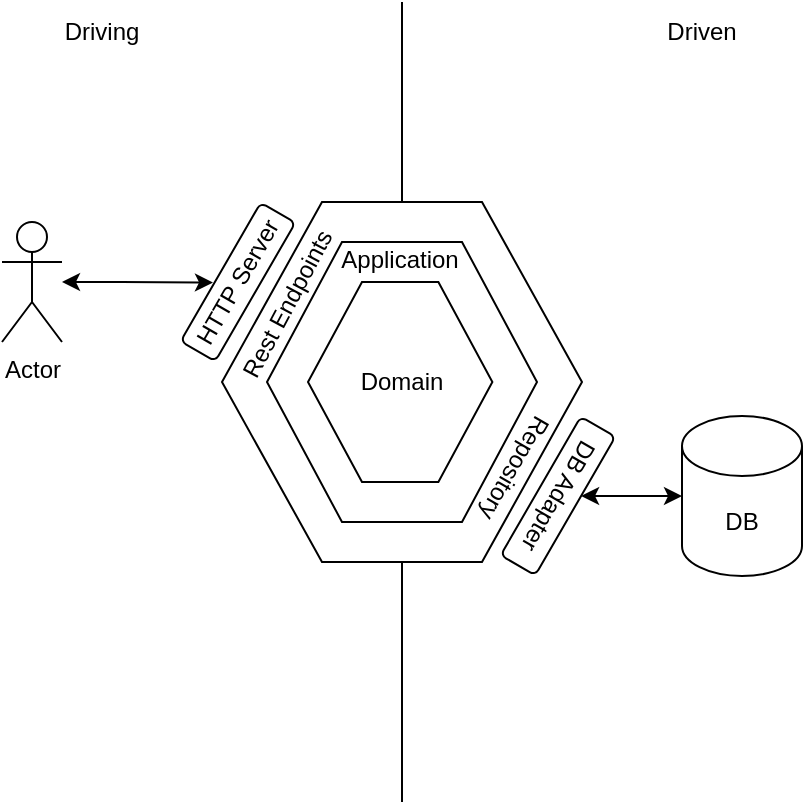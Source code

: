 <mxfile version="20.3.0" type="device"><diagram id="g4XOfiJ10HW_9zSEzWX1" name="Page-1"><mxGraphModel dx="575" dy="555" grid="1" gridSize="10" guides="1" tooltips="1" connect="1" arrows="1" fold="1" page="1" pageScale="1" pageWidth="850" pageHeight="1100" math="0" shadow="0"><root><mxCell id="0"/><mxCell id="1" parent="0"/><mxCell id="mcpQhCsijv_R3JxxNTv7-6" value="" style="endArrow=none;html=1;rounded=0;" edge="1" parent="1"><mxGeometry width="50" height="50" relative="1" as="geometry"><mxPoint x="380" y="560" as="sourcePoint"/><mxPoint x="380" y="160" as="targetPoint"/></mxGeometry></mxCell><mxCell id="mcpQhCsijv_R3JxxNTv7-1" value="" style="shape=hexagon;perimeter=hexagonPerimeter2;whiteSpace=wrap;html=1;fixedSize=1;size=50;" vertex="1" parent="1"><mxGeometry x="290" y="260" width="180" height="180" as="geometry"/></mxCell><mxCell id="mcpQhCsijv_R3JxxNTv7-7" value="Driving" style="text;html=1;strokeColor=none;fillColor=none;align=center;verticalAlign=middle;whiteSpace=wrap;rounded=0;" vertex="1" parent="1"><mxGeometry x="200" y="160" width="60" height="30" as="geometry"/></mxCell><mxCell id="mcpQhCsijv_R3JxxNTv7-8" value="Driven" style="text;html=1;strokeColor=none;fillColor=none;align=center;verticalAlign=middle;whiteSpace=wrap;rounded=0;" vertex="1" parent="1"><mxGeometry x="500" y="160" width="60" height="30" as="geometry"/></mxCell><mxCell id="mcpQhCsijv_R3JxxNTv7-22" value="" style="shape=hexagon;perimeter=hexagonPerimeter2;whiteSpace=wrap;html=1;fixedSize=1;size=37.5;" vertex="1" parent="1"><mxGeometry x="312.5" y="280" width="135" height="140" as="geometry"/></mxCell><mxCell id="mcpQhCsijv_R3JxxNTv7-23" value="" style="shape=hexagon;perimeter=hexagonPerimeter2;whiteSpace=wrap;html=1;fixedSize=1;size=27;" vertex="1" parent="1"><mxGeometry x="333" y="300" width="92.19" height="100" as="geometry"/></mxCell><mxCell id="mcpQhCsijv_R3JxxNTv7-25" value="Application" style="text;html=1;strokeColor=none;fillColor=none;align=center;verticalAlign=middle;whiteSpace=wrap;rounded=0;rotation=0;" vertex="1" parent="1"><mxGeometry x="349.1" y="274" width="60" height="30" as="geometry"/></mxCell><mxCell id="mcpQhCsijv_R3JxxNTv7-26" value="Domain" style="text;html=1;strokeColor=none;fillColor=none;align=center;verticalAlign=middle;whiteSpace=wrap;rounded=0;" vertex="1" parent="1"><mxGeometry x="350.1" y="335" width="60" height="30" as="geometry"/></mxCell><mxCell id="mcpQhCsijv_R3JxxNTv7-33" style="edgeStyle=orthogonalEdgeStyle;rounded=0;orthogonalLoop=1;jettySize=auto;html=1;entryX=0.419;entryY=-0.036;entryDx=0;entryDy=0;entryPerimeter=0;startArrow=classic;startFill=1;" edge="1" parent="1" source="mcpQhCsijv_R3JxxNTv7-27" target="mcpQhCsijv_R3JxxNTv7-29"><mxGeometry relative="1" as="geometry"/></mxCell><mxCell id="mcpQhCsijv_R3JxxNTv7-27" value="Actor" style="shape=umlActor;verticalLabelPosition=bottom;verticalAlign=top;html=1;outlineConnect=0;" vertex="1" parent="1"><mxGeometry x="180" y="270" width="30" height="60" as="geometry"/></mxCell><mxCell id="mcpQhCsijv_R3JxxNTv7-29" value="HTTP Server" style="rounded=1;whiteSpace=wrap;html=1;rotation=-60;" vertex="1" parent="1"><mxGeometry x="258" y="290" width="80" height="20" as="geometry"/></mxCell><mxCell id="mcpQhCsijv_R3JxxNTv7-30" value="DB Adapter" style="rounded=1;whiteSpace=wrap;html=1;rotation=-240;" vertex="1" parent="1"><mxGeometry x="418" y="397" width="80" height="20" as="geometry"/></mxCell><mxCell id="mcpQhCsijv_R3JxxNTv7-31" value="Rest Endpoints" style="text;html=1;strokeColor=none;fillColor=none;align=center;verticalAlign=middle;whiteSpace=wrap;rounded=0;rotation=298;" vertex="1" parent="1"><mxGeometry x="274.9" y="295.65" width="95.49" height="30" as="geometry"/></mxCell><mxCell id="mcpQhCsijv_R3JxxNTv7-37" style="rounded=0;orthogonalLoop=1;jettySize=auto;html=1;edgeStyle=orthogonalEdgeStyle;jumpStyle=none;startArrow=classic;startFill=1;exitX=0;exitY=0.5;exitDx=0;exitDy=0;exitPerimeter=0;" edge="1" parent="1" source="mcpQhCsijv_R3JxxNTv7-39" target="mcpQhCsijv_R3JxxNTv7-30"><mxGeometry relative="1" as="geometry"><mxPoint x="520" y="407" as="sourcePoint"/></mxGeometry></mxCell><mxCell id="mcpQhCsijv_R3JxxNTv7-38" value="Repository" style="text;html=1;strokeColor=none;fillColor=none;align=center;verticalAlign=middle;whiteSpace=wrap;rounded=0;rotation=120;" vertex="1" parent="1"><mxGeometry x="406" y="378" width="60" height="30" as="geometry"/></mxCell><mxCell id="mcpQhCsijv_R3JxxNTv7-39" value="DB" style="shape=cylinder3;whiteSpace=wrap;html=1;boundedLbl=1;backgroundOutline=1;size=15;" vertex="1" parent="1"><mxGeometry x="520" y="367" width="60" height="80" as="geometry"/></mxCell></root></mxGraphModel></diagram></mxfile>